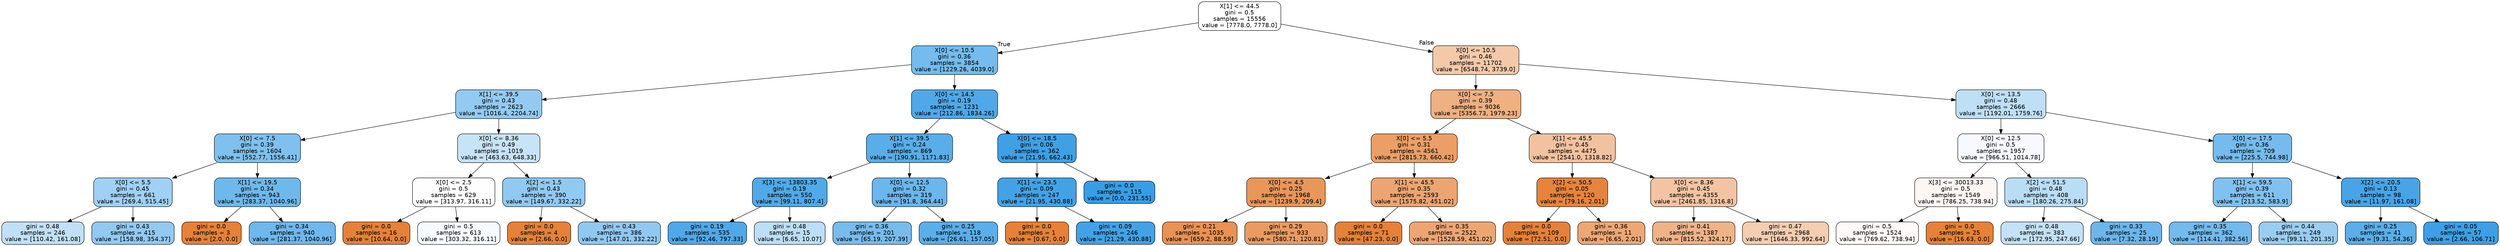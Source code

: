 digraph Tree {
node [shape=box, style="filled, rounded", color="black", fontname=helvetica] ;
edge [fontname=helvetica] ;
0 [label="X[1] <= 44.5\ngini = 0.5\nsamples = 15556\nvalue = [7778.0, 7778.0]", fillcolor="#ffffff"] ;
1 [label="X[0] <= 10.5\ngini = 0.36\nsamples = 3854\nvalue = [1229.26, 4039.0]", fillcolor="#75bbed"] ;
0 -> 1 [labeldistance=2.5, labelangle=45, headlabel="True"] ;
2 [label="X[1] <= 39.5\ngini = 0.43\nsamples = 2623\nvalue = [1016.4, 2204.74]", fillcolor="#94caf1"] ;
1 -> 2 ;
3 [label="X[0] <= 7.5\ngini = 0.39\nsamples = 1604\nvalue = [552.77, 1556.41]", fillcolor="#7fc0ee"] ;
2 -> 3 ;
4 [label="X[0] <= 5.5\ngini = 0.45\nsamples = 661\nvalue = [269.4, 515.45]", fillcolor="#a0d0f3"] ;
3 -> 4 ;
5 [label="gini = 0.48\nsamples = 246\nvalue = [110.42, 161.08]", fillcolor="#c1e0f7"] ;
4 -> 5 ;
6 [label="gini = 0.43\nsamples = 415\nvalue = [158.98, 354.37]", fillcolor="#92c9f1"] ;
4 -> 6 ;
7 [label="X[1] <= 19.5\ngini = 0.34\nsamples = 943\nvalue = [283.37, 1040.96]", fillcolor="#6fb8ec"] ;
3 -> 7 ;
8 [label="gini = 0.0\nsamples = 3\nvalue = [2.0, 0.0]", fillcolor="#e58139"] ;
7 -> 8 ;
9 [label="gini = 0.34\nsamples = 940\nvalue = [281.37, 1040.96]", fillcolor="#6fb7ec"] ;
7 -> 9 ;
10 [label="X[0] <= 8.36\ngini = 0.49\nsamples = 1019\nvalue = [463.63, 648.33]", fillcolor="#c7e3f8"] ;
2 -> 10 ;
11 [label="X[0] <= 2.5\ngini = 0.5\nsamples = 629\nvalue = [313.97, 316.11]", fillcolor="#fefeff"] ;
10 -> 11 ;
12 [label="gini = 0.0\nsamples = 16\nvalue = [10.64, 0.0]", fillcolor="#e58139"] ;
11 -> 12 ;
13 [label="gini = 0.5\nsamples = 613\nvalue = [303.32, 316.11]", fillcolor="#f7fbfe"] ;
11 -> 13 ;
14 [label="X[2] <= 1.5\ngini = 0.43\nsamples = 390\nvalue = [149.67, 332.22]", fillcolor="#92c9f1"] ;
10 -> 14 ;
15 [label="gini = 0.0\nsamples = 4\nvalue = [2.66, 0.0]", fillcolor="#e58139"] ;
14 -> 15 ;
16 [label="gini = 0.43\nsamples = 386\nvalue = [147.01, 332.22]", fillcolor="#91c8f1"] ;
14 -> 16 ;
17 [label="X[0] <= 14.5\ngini = 0.19\nsamples = 1231\nvalue = [212.86, 1834.26]", fillcolor="#50a8e8"] ;
1 -> 17 ;
18 [label="X[1] <= 39.5\ngini = 0.24\nsamples = 869\nvalue = [190.91, 1171.83]", fillcolor="#59ade9"] ;
17 -> 18 ;
19 [label="X[3] <= 13803.35\ngini = 0.19\nsamples = 550\nvalue = [99.11, 807.4]", fillcolor="#51a9e8"] ;
18 -> 19 ;
20 [label="gini = 0.19\nsamples = 535\nvalue = [92.46, 797.33]", fillcolor="#50a8e8"] ;
19 -> 20 ;
21 [label="gini = 0.48\nsamples = 15\nvalue = [6.65, 10.07]", fillcolor="#bcdef6"] ;
19 -> 21 ;
22 [label="X[0] <= 12.5\ngini = 0.32\nsamples = 319\nvalue = [91.8, 364.44]", fillcolor="#6bb6ec"] ;
18 -> 22 ;
23 [label="gini = 0.36\nsamples = 201\nvalue = [65.19, 207.39]", fillcolor="#77bced"] ;
22 -> 23 ;
24 [label="gini = 0.25\nsamples = 118\nvalue = [26.61, 157.05]", fillcolor="#5baee9"] ;
22 -> 24 ;
25 [label="X[0] <= 18.5\ngini = 0.06\nsamples = 362\nvalue = [21.95, 662.43]", fillcolor="#40a0e6"] ;
17 -> 25 ;
26 [label="X[1] <= 23.5\ngini = 0.09\nsamples = 247\nvalue = [21.95, 430.88]", fillcolor="#43a2e6"] ;
25 -> 26 ;
27 [label="gini = 0.0\nsamples = 1\nvalue = [0.67, 0.0]", fillcolor="#e58139"] ;
26 -> 27 ;
28 [label="gini = 0.09\nsamples = 246\nvalue = [21.29, 430.88]", fillcolor="#43a2e6"] ;
26 -> 28 ;
29 [label="gini = 0.0\nsamples = 115\nvalue = [0.0, 231.55]", fillcolor="#399de5"] ;
25 -> 29 ;
30 [label="X[0] <= 10.5\ngini = 0.46\nsamples = 11702\nvalue = [6548.74, 3739.0]", fillcolor="#f4c9aa"] ;
0 -> 30 [labeldistance=2.5, labelangle=-45, headlabel="False"] ;
31 [label="X[0] <= 7.5\ngini = 0.39\nsamples = 9036\nvalue = [5356.73, 1979.23]", fillcolor="#efb082"] ;
30 -> 31 ;
32 [label="X[0] <= 5.5\ngini = 0.31\nsamples = 4561\nvalue = [2815.73, 660.42]", fillcolor="#eb9f67"] ;
31 -> 32 ;
33 [label="X[0] <= 4.5\ngini = 0.25\nsamples = 1968\nvalue = [1239.9, 209.4]", fillcolor="#e9965a"] ;
32 -> 33 ;
34 [label="gini = 0.21\nsamples = 1035\nvalue = [659.2, 88.59]", fillcolor="#e89254"] ;
33 -> 34 ;
35 [label="gini = 0.29\nsamples = 933\nvalue = [580.71, 120.81]", fillcolor="#ea9b62"] ;
33 -> 35 ;
36 [label="X[1] <= 45.5\ngini = 0.35\nsamples = 2593\nvalue = [1575.82, 451.02]", fillcolor="#eca572"] ;
32 -> 36 ;
37 [label="gini = 0.0\nsamples = 71\nvalue = [47.23, 0.0]", fillcolor="#e58139"] ;
36 -> 37 ;
38 [label="gini = 0.35\nsamples = 2522\nvalue = [1528.59, 451.02]", fillcolor="#eda673"] ;
36 -> 38 ;
39 [label="X[1] <= 45.5\ngini = 0.45\nsamples = 4475\nvalue = [2541.0, 1318.82]", fillcolor="#f2c2a0"] ;
31 -> 39 ;
40 [label="X[2] <= 50.5\ngini = 0.05\nsamples = 120\nvalue = [79.16, 2.01]", fillcolor="#e6843e"] ;
39 -> 40 ;
41 [label="gini = 0.0\nsamples = 109\nvalue = [72.51, 0.0]", fillcolor="#e58139"] ;
40 -> 41 ;
42 [label="gini = 0.36\nsamples = 11\nvalue = [6.65, 2.01]", fillcolor="#eda775"] ;
40 -> 42 ;
43 [label="X[0] <= 8.36\ngini = 0.45\nsamples = 4355\nvalue = [2461.85, 1316.8]", fillcolor="#f3c4a3"] ;
39 -> 43 ;
44 [label="gini = 0.41\nsamples = 1387\nvalue = [815.52, 324.17]", fillcolor="#efb388"] ;
43 -> 44 ;
45 [label="gini = 0.47\nsamples = 2968\nvalue = [1646.33, 992.64]", fillcolor="#f5cdb0"] ;
43 -> 45 ;
46 [label="X[0] <= 13.5\ngini = 0.48\nsamples = 2666\nvalue = [1192.01, 1759.76]", fillcolor="#bfdff7"] ;
30 -> 46 ;
47 [label="X[0] <= 12.5\ngini = 0.5\nsamples = 1957\nvalue = [966.51, 1014.78]", fillcolor="#f6fafe"] ;
46 -> 47 ;
48 [label="X[3] <= 30013.33\ngini = 0.5\nsamples = 1549\nvalue = [786.25, 738.94]", fillcolor="#fdf7f3"] ;
47 -> 48 ;
49 [label="gini = 0.5\nsamples = 1524\nvalue = [769.62, 738.94]", fillcolor="#fefaf7"] ;
48 -> 49 ;
50 [label="gini = 0.0\nsamples = 25\nvalue = [16.63, 0.0]", fillcolor="#e58139"] ;
48 -> 50 ;
51 [label="X[2] <= 51.5\ngini = 0.48\nsamples = 408\nvalue = [180.26, 275.84]", fillcolor="#baddf6"] ;
47 -> 51 ;
52 [label="gini = 0.48\nsamples = 383\nvalue = [172.95, 247.66]", fillcolor="#c3e1f7"] ;
51 -> 52 ;
53 [label="gini = 0.33\nsamples = 25\nvalue = [7.32, 28.19]", fillcolor="#6cb6ec"] ;
51 -> 53 ;
54 [label="X[0] <= 17.5\ngini = 0.36\nsamples = 709\nvalue = [225.5, 744.98]", fillcolor="#75bbed"] ;
46 -> 54 ;
55 [label="X[1] <= 59.5\ngini = 0.39\nsamples = 611\nvalue = [213.52, 583.9]", fillcolor="#81c1ef"] ;
54 -> 55 ;
56 [label="gini = 0.35\nsamples = 362\nvalue = [114.41, 382.56]", fillcolor="#74baed"] ;
55 -> 56 ;
57 [label="gini = 0.44\nsamples = 249\nvalue = [99.11, 201.35]", fillcolor="#9acdf2"] ;
55 -> 57 ;
58 [label="X[2] <= 20.5\ngini = 0.13\nsamples = 98\nvalue = [11.97, 161.08]", fillcolor="#48a4e7"] ;
54 -> 58 ;
59 [label="gini = 0.25\nsamples = 41\nvalue = [9.31, 54.36]", fillcolor="#5baee9"] ;
58 -> 59 ;
60 [label="gini = 0.05\nsamples = 57\nvalue = [2.66, 106.71]", fillcolor="#3e9fe6"] ;
58 -> 60 ;
}